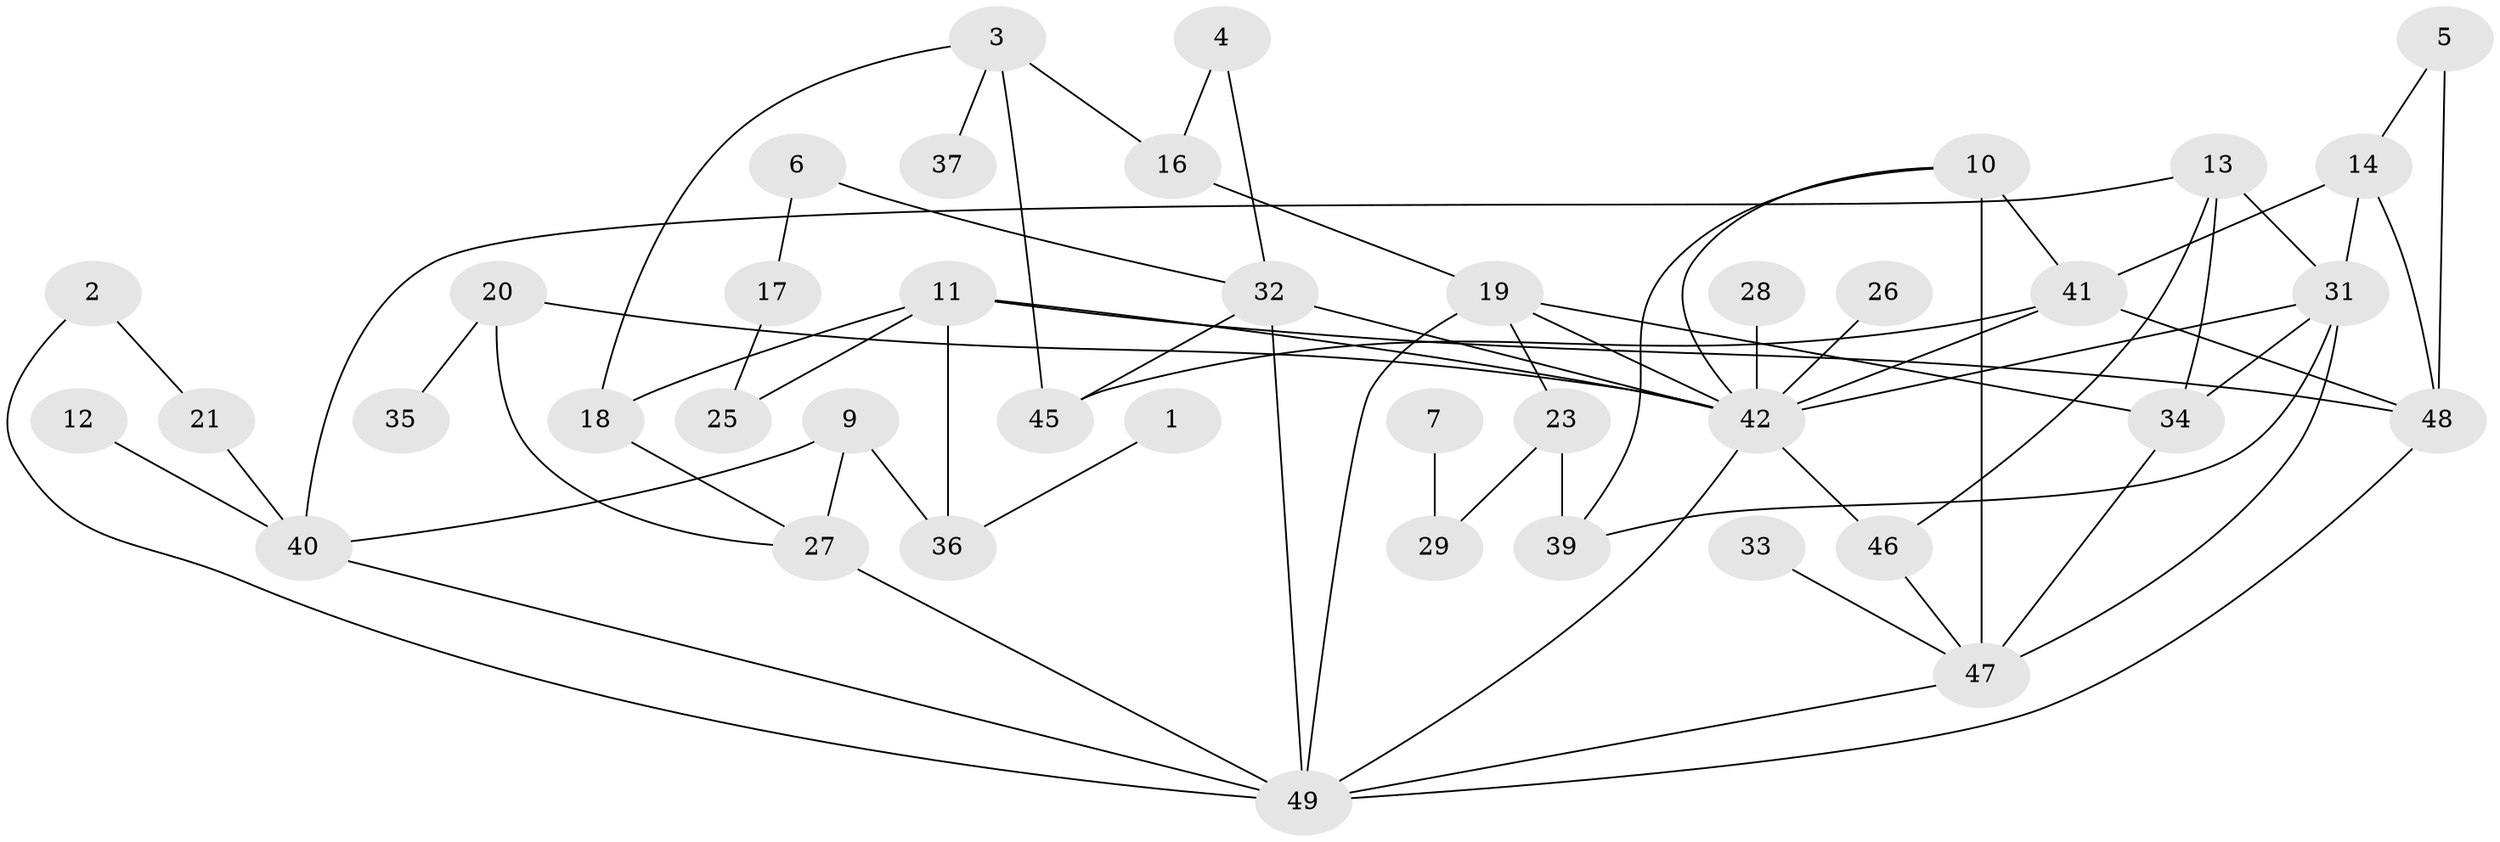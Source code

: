 // original degree distribution, {3: 0.2268041237113402, 1: 0.21649484536082475, 4: 0.12371134020618557, 2: 0.27835051546391754, 0: 0.05154639175257732, 5: 0.05154639175257732, 6: 0.05154639175257732}
// Generated by graph-tools (version 1.1) at 2025/25/03/09/25 03:25:17]
// undirected, 41 vertices, 68 edges
graph export_dot {
graph [start="1"]
  node [color=gray90,style=filled];
  1;
  2;
  3;
  4;
  5;
  6;
  7;
  9;
  10;
  11;
  12;
  13;
  14;
  16;
  17;
  18;
  19;
  20;
  21;
  23;
  25;
  26;
  27;
  28;
  29;
  31;
  32;
  33;
  34;
  35;
  36;
  37;
  39;
  40;
  41;
  42;
  45;
  46;
  47;
  48;
  49;
  1 -- 36 [weight=1.0];
  2 -- 21 [weight=1.0];
  2 -- 49 [weight=1.0];
  3 -- 16 [weight=1.0];
  3 -- 18 [weight=1.0];
  3 -- 37 [weight=1.0];
  3 -- 45 [weight=1.0];
  4 -- 16 [weight=1.0];
  4 -- 32 [weight=1.0];
  5 -- 14 [weight=1.0];
  5 -- 48 [weight=1.0];
  6 -- 17 [weight=1.0];
  6 -- 32 [weight=1.0];
  7 -- 29 [weight=1.0];
  9 -- 27 [weight=2.0];
  9 -- 36 [weight=2.0];
  9 -- 40 [weight=1.0];
  10 -- 39 [weight=1.0];
  10 -- 41 [weight=1.0];
  10 -- 42 [weight=1.0];
  10 -- 47 [weight=2.0];
  11 -- 18 [weight=1.0];
  11 -- 25 [weight=1.0];
  11 -- 36 [weight=1.0];
  11 -- 42 [weight=1.0];
  11 -- 48 [weight=1.0];
  12 -- 40 [weight=1.0];
  13 -- 31 [weight=1.0];
  13 -- 34 [weight=1.0];
  13 -- 40 [weight=1.0];
  13 -- 46 [weight=1.0];
  14 -- 31 [weight=1.0];
  14 -- 41 [weight=1.0];
  14 -- 48 [weight=1.0];
  16 -- 19 [weight=1.0];
  17 -- 25 [weight=1.0];
  18 -- 27 [weight=1.0];
  19 -- 23 [weight=1.0];
  19 -- 34 [weight=1.0];
  19 -- 42 [weight=1.0];
  19 -- 49 [weight=1.0];
  20 -- 27 [weight=1.0];
  20 -- 35 [weight=1.0];
  20 -- 42 [weight=1.0];
  21 -- 40 [weight=1.0];
  23 -- 29 [weight=1.0];
  23 -- 39 [weight=1.0];
  26 -- 42 [weight=2.0];
  27 -- 49 [weight=1.0];
  28 -- 42 [weight=1.0];
  31 -- 34 [weight=1.0];
  31 -- 39 [weight=1.0];
  31 -- 42 [weight=1.0];
  31 -- 47 [weight=1.0];
  32 -- 42 [weight=1.0];
  32 -- 45 [weight=1.0];
  32 -- 49 [weight=2.0];
  33 -- 47 [weight=1.0];
  34 -- 47 [weight=1.0];
  40 -- 49 [weight=1.0];
  41 -- 42 [weight=1.0];
  41 -- 45 [weight=1.0];
  41 -- 48 [weight=1.0];
  42 -- 46 [weight=1.0];
  42 -- 49 [weight=2.0];
  46 -- 47 [weight=1.0];
  47 -- 49 [weight=1.0];
  48 -- 49 [weight=1.0];
}
